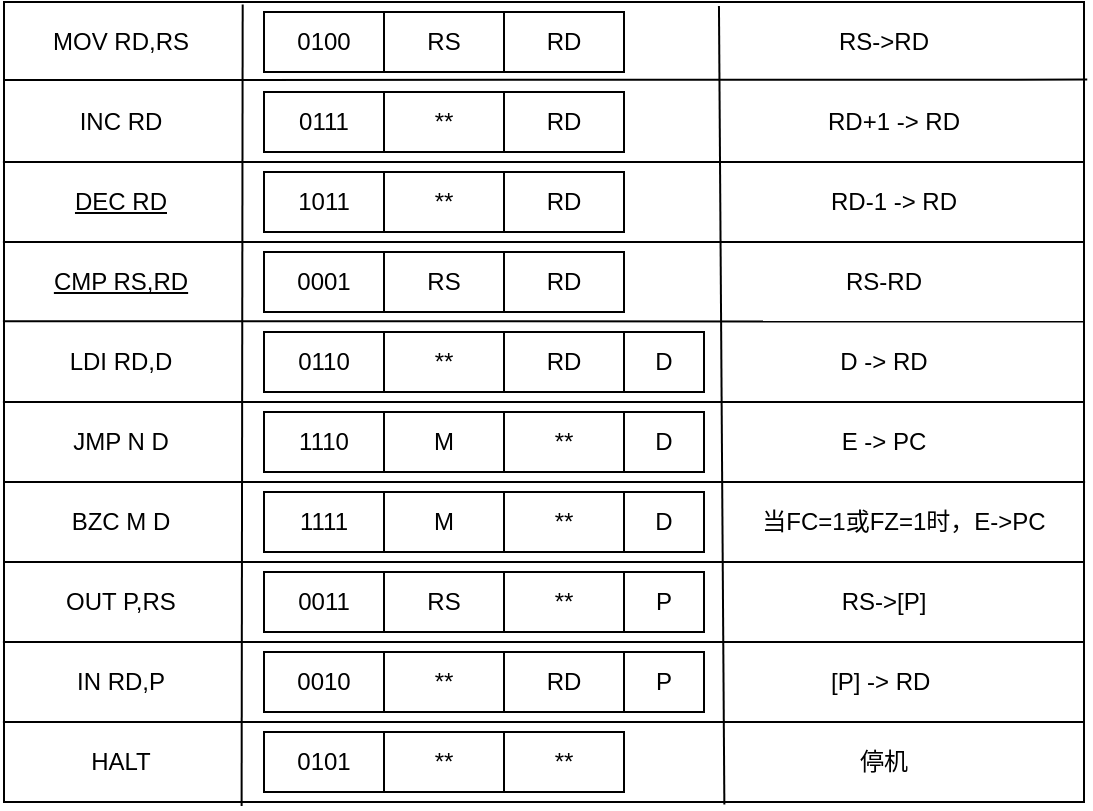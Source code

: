 <mxfile version="17.4.0" type="github" pages="3">
  <diagram id="9g6MDBIw-_xr5V5LFCLO" name="第 2 页">
    <mxGraphModel dx="1234" dy="581" grid="1" gridSize="10" guides="1" tooltips="1" connect="1" arrows="1" fold="1" page="1" pageScale="1" pageWidth="1169" pageHeight="827" math="0" shadow="0">
      <root>
        <mxCell id="0" />
        <mxCell id="1" parent="0" />
        <mxCell id="YdE7lXU7T2dH9XHsFJqD-14" value="" style="rounded=0;whiteSpace=wrap;html=1;" vertex="1" parent="1">
          <mxGeometry x="480" y="240" width="540" height="400" as="geometry" />
        </mxCell>
        <mxCell id="YdE7lXU7T2dH9XHsFJqD-15" value="" style="endArrow=none;html=1;rounded=0;entryX=1.003;entryY=0.097;entryDx=0;entryDy=0;entryPerimeter=0;" edge="1" parent="1" target="YdE7lXU7T2dH9XHsFJqD-14">
          <mxGeometry width="50" height="50" relative="1" as="geometry">
            <mxPoint x="480" y="279" as="sourcePoint" />
            <mxPoint x="940" y="400" as="targetPoint" />
          </mxGeometry>
        </mxCell>
        <mxCell id="YdE7lXU7T2dH9XHsFJqD-17" value="" style="endArrow=none;html=1;rounded=0;entryX=0.662;entryY=0.005;entryDx=0;entryDy=0;entryPerimeter=0;exitX=0.667;exitY=1.003;exitDx=0;exitDy=0;exitPerimeter=0;" edge="1" parent="1" source="YdE7lXU7T2dH9XHsFJqD-14" target="YdE7lXU7T2dH9XHsFJqD-14">
          <mxGeometry width="50" height="50" relative="1" as="geometry">
            <mxPoint x="840" y="560" as="sourcePoint" />
            <mxPoint x="800" y="240" as="targetPoint" />
          </mxGeometry>
        </mxCell>
        <mxCell id="YdE7lXU7T2dH9XHsFJqD-18" value="" style="endArrow=none;html=1;rounded=0;entryX=1.001;entryY=0.122;entryDx=0;entryDy=0;entryPerimeter=0;" edge="1" parent="1">
          <mxGeometry width="50" height="50" relative="1" as="geometry">
            <mxPoint x="479.46" y="320" as="sourcePoint" />
            <mxPoint x="1020" y="320.04" as="targetPoint" />
          </mxGeometry>
        </mxCell>
        <mxCell id="YdE7lXU7T2dH9XHsFJqD-19" value="" style="endArrow=none;html=1;rounded=0;entryX=1.001;entryY=0.122;entryDx=0;entryDy=0;entryPerimeter=0;" edge="1" parent="1">
          <mxGeometry width="50" height="50" relative="1" as="geometry">
            <mxPoint x="479.46" y="360" as="sourcePoint" />
            <mxPoint x="1020" y="360.04" as="targetPoint" />
          </mxGeometry>
        </mxCell>
        <mxCell id="YdE7lXU7T2dH9XHsFJqD-20" value="" style="endArrow=none;html=1;rounded=0;entryX=1.001;entryY=0.122;entryDx=0;entryDy=0;entryPerimeter=0;" edge="1" parent="1">
          <mxGeometry width="50" height="50" relative="1" as="geometry">
            <mxPoint x="479.46" y="399.66" as="sourcePoint" />
            <mxPoint x="1020" y="399.7" as="targetPoint" />
          </mxGeometry>
        </mxCell>
        <mxCell id="YdE7lXU7T2dH9XHsFJqD-21" value="" style="endArrow=none;html=1;rounded=0;entryX=1.001;entryY=0.122;entryDx=0;entryDy=0;entryPerimeter=0;" edge="1" parent="1">
          <mxGeometry width="50" height="50" relative="1" as="geometry">
            <mxPoint x="479.46" y="440" as="sourcePoint" />
            <mxPoint x="1020" y="440.04" as="targetPoint" />
          </mxGeometry>
        </mxCell>
        <mxCell id="YdE7lXU7T2dH9XHsFJqD-22" value="" style="endArrow=none;html=1;rounded=0;entryX=1.001;entryY=0.122;entryDx=0;entryDy=0;entryPerimeter=0;" edge="1" parent="1">
          <mxGeometry width="50" height="50" relative="1" as="geometry">
            <mxPoint x="480" y="480" as="sourcePoint" />
            <mxPoint x="1020.54" y="480.04" as="targetPoint" />
          </mxGeometry>
        </mxCell>
        <mxCell id="YdE7lXU7T2dH9XHsFJqD-23" value="" style="endArrow=none;html=1;rounded=0;entryX=1.001;entryY=0.122;entryDx=0;entryDy=0;entryPerimeter=0;" edge="1" parent="1">
          <mxGeometry width="50" height="50" relative="1" as="geometry">
            <mxPoint x="479.73" y="520" as="sourcePoint" />
            <mxPoint x="1020.27" y="520.04" as="targetPoint" />
          </mxGeometry>
        </mxCell>
        <mxCell id="YdE7lXU7T2dH9XHsFJqD-24" value="MOV RD,RS" style="text;html=1;strokeColor=none;fillColor=none;align=center;verticalAlign=middle;whiteSpace=wrap;rounded=0;" vertex="1" parent="1">
          <mxGeometry x="487" y="245" width="103" height="30" as="geometry" />
        </mxCell>
        <mxCell id="YdE7lXU7T2dH9XHsFJqD-25" value="" style="endArrow=none;html=1;rounded=0;entryX=0.221;entryY=0.003;entryDx=0;entryDy=0;entryPerimeter=0;exitX=0.22;exitY=1.005;exitDx=0;exitDy=0;exitPerimeter=0;" edge="1" parent="1" source="YdE7lXU7T2dH9XHsFJqD-14" target="YdE7lXU7T2dH9XHsFJqD-14">
          <mxGeometry width="50" height="50" relative="1" as="geometry">
            <mxPoint x="730" y="360" as="sourcePoint" />
            <mxPoint x="780" y="310" as="targetPoint" />
          </mxGeometry>
        </mxCell>
        <mxCell id="YdE7lXU7T2dH9XHsFJqD-26" value="0100" style="rounded=0;whiteSpace=wrap;html=1;" vertex="1" parent="1">
          <mxGeometry x="610" y="245" width="60" height="30" as="geometry" />
        </mxCell>
        <mxCell id="YdE7lXU7T2dH9XHsFJqD-27" value="RS" style="rounded=0;whiteSpace=wrap;html=1;" vertex="1" parent="1">
          <mxGeometry x="670" y="245" width="60" height="30" as="geometry" />
        </mxCell>
        <mxCell id="YdE7lXU7T2dH9XHsFJqD-28" value="RD" style="rounded=0;whiteSpace=wrap;html=1;" vertex="1" parent="1">
          <mxGeometry x="730" y="245" width="60" height="30" as="geometry" />
        </mxCell>
        <mxCell id="YdE7lXU7T2dH9XHsFJqD-29" value="RS-&amp;gt;RD" style="text;html=1;strokeColor=none;fillColor=none;align=center;verticalAlign=middle;whiteSpace=wrap;rounded=0;" vertex="1" parent="1">
          <mxGeometry x="890" y="245" width="60" height="30" as="geometry" />
        </mxCell>
        <mxCell id="YdE7lXU7T2dH9XHsFJqD-30" value="INC RD" style="text;html=1;strokeColor=none;fillColor=none;align=center;verticalAlign=middle;whiteSpace=wrap;rounded=0;" vertex="1" parent="1">
          <mxGeometry x="487" y="285" width="103" height="30" as="geometry" />
        </mxCell>
        <mxCell id="YdE7lXU7T2dH9XHsFJqD-31" value="0111" style="rounded=0;whiteSpace=wrap;html=1;" vertex="1" parent="1">
          <mxGeometry x="610" y="285" width="60" height="30" as="geometry" />
        </mxCell>
        <mxCell id="YdE7lXU7T2dH9XHsFJqD-32" value="**" style="rounded=0;whiteSpace=wrap;html=1;" vertex="1" parent="1">
          <mxGeometry x="670" y="285" width="60" height="30" as="geometry" />
        </mxCell>
        <mxCell id="YdE7lXU7T2dH9XHsFJqD-33" value="RD" style="rounded=0;whiteSpace=wrap;html=1;" vertex="1" parent="1">
          <mxGeometry x="730" y="285" width="60" height="30" as="geometry" />
        </mxCell>
        <mxCell id="YdE7lXU7T2dH9XHsFJqD-34" value="1011" style="rounded=0;whiteSpace=wrap;html=1;" vertex="1" parent="1">
          <mxGeometry x="610" y="325" width="60" height="30" as="geometry" />
        </mxCell>
        <mxCell id="YdE7lXU7T2dH9XHsFJqD-35" value="**" style="rounded=0;whiteSpace=wrap;html=1;" vertex="1" parent="1">
          <mxGeometry x="670" y="325" width="60" height="30" as="geometry" />
        </mxCell>
        <mxCell id="YdE7lXU7T2dH9XHsFJqD-36" value="RD" style="rounded=0;whiteSpace=wrap;html=1;" vertex="1" parent="1">
          <mxGeometry x="730" y="325" width="60" height="30" as="geometry" />
        </mxCell>
        <mxCell id="YdE7lXU7T2dH9XHsFJqD-37" value="0001" style="rounded=0;whiteSpace=wrap;html=1;" vertex="1" parent="1">
          <mxGeometry x="610" y="365" width="60" height="30" as="geometry" />
        </mxCell>
        <mxCell id="YdE7lXU7T2dH9XHsFJqD-38" value="RS" style="rounded=0;whiteSpace=wrap;html=1;" vertex="1" parent="1">
          <mxGeometry x="670" y="365" width="60" height="30" as="geometry" />
        </mxCell>
        <mxCell id="YdE7lXU7T2dH9XHsFJqD-39" value="RD" style="rounded=0;whiteSpace=wrap;html=1;" vertex="1" parent="1">
          <mxGeometry x="730" y="365" width="60" height="30" as="geometry" />
        </mxCell>
        <mxCell id="YdE7lXU7T2dH9XHsFJqD-40" value="0110" style="rounded=0;whiteSpace=wrap;html=1;" vertex="1" parent="1">
          <mxGeometry x="610" y="405" width="60" height="30" as="geometry" />
        </mxCell>
        <mxCell id="YdE7lXU7T2dH9XHsFJqD-41" value="**" style="rounded=0;whiteSpace=wrap;html=1;" vertex="1" parent="1">
          <mxGeometry x="670" y="405" width="60" height="30" as="geometry" />
        </mxCell>
        <mxCell id="YdE7lXU7T2dH9XHsFJqD-42" value="RD" style="rounded=0;whiteSpace=wrap;html=1;" vertex="1" parent="1">
          <mxGeometry x="730" y="405" width="60" height="30" as="geometry" />
        </mxCell>
        <mxCell id="YdE7lXU7T2dH9XHsFJqD-43" value="1110" style="rounded=0;whiteSpace=wrap;html=1;" vertex="1" parent="1">
          <mxGeometry x="610" y="445" width="60" height="30" as="geometry" />
        </mxCell>
        <mxCell id="YdE7lXU7T2dH9XHsFJqD-44" value="M" style="rounded=0;whiteSpace=wrap;html=1;" vertex="1" parent="1">
          <mxGeometry x="670" y="445" width="60" height="30" as="geometry" />
        </mxCell>
        <mxCell id="YdE7lXU7T2dH9XHsFJqD-45" value="**" style="rounded=0;whiteSpace=wrap;html=1;" vertex="1" parent="1">
          <mxGeometry x="730" y="445" width="60" height="30" as="geometry" />
        </mxCell>
        <mxCell id="YdE7lXU7T2dH9XHsFJqD-46" value="1111" style="rounded=0;whiteSpace=wrap;html=1;" vertex="1" parent="1">
          <mxGeometry x="610" y="485" width="60" height="30" as="geometry" />
        </mxCell>
        <mxCell id="YdE7lXU7T2dH9XHsFJqD-47" value="M" style="rounded=0;whiteSpace=wrap;html=1;" vertex="1" parent="1">
          <mxGeometry x="670" y="485" width="60" height="30" as="geometry" />
        </mxCell>
        <mxCell id="YdE7lXU7T2dH9XHsFJqD-48" value="**" style="rounded=0;whiteSpace=wrap;html=1;" vertex="1" parent="1">
          <mxGeometry x="730" y="485" width="60" height="30" as="geometry" />
        </mxCell>
        <mxCell id="YdE7lXU7T2dH9XHsFJqD-49" value="0011" style="rounded=0;whiteSpace=wrap;html=1;" vertex="1" parent="1">
          <mxGeometry x="610" y="525" width="60" height="30" as="geometry" />
        </mxCell>
        <mxCell id="YdE7lXU7T2dH9XHsFJqD-50" value="RS" style="rounded=0;whiteSpace=wrap;html=1;" vertex="1" parent="1">
          <mxGeometry x="670" y="525" width="60" height="30" as="geometry" />
        </mxCell>
        <mxCell id="YdE7lXU7T2dH9XHsFJqD-51" value="**" style="rounded=0;whiteSpace=wrap;html=1;" vertex="1" parent="1">
          <mxGeometry x="730" y="525" width="60" height="30" as="geometry" />
        </mxCell>
        <mxCell id="YdE7lXU7T2dH9XHsFJqD-52" value="RD+1 -&amp;gt; RD" style="text;html=1;strokeColor=none;fillColor=none;align=center;verticalAlign=middle;whiteSpace=wrap;rounded=0;" vertex="1" parent="1">
          <mxGeometry x="890" y="285" width="70" height="30" as="geometry" />
        </mxCell>
        <mxCell id="YdE7lXU7T2dH9XHsFJqD-53" value="RD-1 -&amp;gt; RD" style="text;html=1;strokeColor=none;fillColor=none;align=center;verticalAlign=middle;whiteSpace=wrap;rounded=0;" vertex="1" parent="1">
          <mxGeometry x="890" y="325" width="70" height="30" as="geometry" />
        </mxCell>
        <mxCell id="YdE7lXU7T2dH9XHsFJqD-54" value="RS-RD" style="text;html=1;strokeColor=none;fillColor=none;align=center;verticalAlign=middle;whiteSpace=wrap;rounded=0;" vertex="1" parent="1">
          <mxGeometry x="890" y="365" width="60" height="30" as="geometry" />
        </mxCell>
        <mxCell id="YdE7lXU7T2dH9XHsFJqD-55" value="D -&amp;gt; RD" style="text;html=1;strokeColor=none;fillColor=none;align=center;verticalAlign=middle;whiteSpace=wrap;rounded=0;" vertex="1" parent="1">
          <mxGeometry x="890" y="405" width="60" height="30" as="geometry" />
        </mxCell>
        <mxCell id="YdE7lXU7T2dH9XHsFJqD-56" value="E -&amp;gt; PC" style="text;html=1;strokeColor=none;fillColor=none;align=center;verticalAlign=middle;whiteSpace=wrap;rounded=0;" vertex="1" parent="1">
          <mxGeometry x="890" y="445" width="60" height="30" as="geometry" />
        </mxCell>
        <mxCell id="YdE7lXU7T2dH9XHsFJqD-57" value="当FC=1或FZ=1时，E-&amp;gt;PC" style="text;html=1;strokeColor=none;fillColor=none;align=center;verticalAlign=middle;whiteSpace=wrap;rounded=0;" vertex="1" parent="1">
          <mxGeometry x="850" y="485" width="160" height="30" as="geometry" />
        </mxCell>
        <mxCell id="YdE7lXU7T2dH9XHsFJqD-58" value="RS-&amp;gt;[P]" style="text;html=1;strokeColor=none;fillColor=none;align=center;verticalAlign=middle;whiteSpace=wrap;rounded=0;" vertex="1" parent="1">
          <mxGeometry x="890" y="525" width="60" height="30" as="geometry" />
        </mxCell>
        <mxCell id="YdE7lXU7T2dH9XHsFJqD-59" value="&lt;u&gt;DEC RD&lt;/u&gt;" style="text;html=1;strokeColor=none;fillColor=none;align=center;verticalAlign=middle;whiteSpace=wrap;rounded=0;" vertex="1" parent="1">
          <mxGeometry x="487" y="325" width="103" height="30" as="geometry" />
        </mxCell>
        <mxCell id="YdE7lXU7T2dH9XHsFJqD-60" value="&lt;u&gt;CMP RS,RD&lt;/u&gt;" style="text;html=1;strokeColor=none;fillColor=none;align=center;verticalAlign=middle;whiteSpace=wrap;rounded=0;" vertex="1" parent="1">
          <mxGeometry x="487" y="365" width="103" height="30" as="geometry" />
        </mxCell>
        <mxCell id="YdE7lXU7T2dH9XHsFJqD-61" value="LDI RD,D" style="text;html=1;strokeColor=none;fillColor=none;align=center;verticalAlign=middle;whiteSpace=wrap;rounded=0;" vertex="1" parent="1">
          <mxGeometry x="487" y="405" width="103" height="30" as="geometry" />
        </mxCell>
        <mxCell id="YdE7lXU7T2dH9XHsFJqD-62" value="JMP N D" style="text;html=1;strokeColor=none;fillColor=none;align=center;verticalAlign=middle;whiteSpace=wrap;rounded=0;" vertex="1" parent="1">
          <mxGeometry x="487" y="445" width="103" height="30" as="geometry" />
        </mxCell>
        <mxCell id="YdE7lXU7T2dH9XHsFJqD-63" value="BZC M D" style="text;html=1;strokeColor=none;fillColor=none;align=center;verticalAlign=middle;whiteSpace=wrap;rounded=0;" vertex="1" parent="1">
          <mxGeometry x="487" y="485" width="103" height="30" as="geometry" />
        </mxCell>
        <mxCell id="YdE7lXU7T2dH9XHsFJqD-64" value="OUT P,RS" style="text;html=1;strokeColor=none;fillColor=none;align=center;verticalAlign=middle;whiteSpace=wrap;rounded=0;" vertex="1" parent="1">
          <mxGeometry x="487" y="525" width="103" height="30" as="geometry" />
        </mxCell>
        <mxCell id="YdE7lXU7T2dH9XHsFJqD-66" value="D" style="rounded=0;whiteSpace=wrap;html=1;" vertex="1" parent="1">
          <mxGeometry x="790" y="405" width="40" height="30" as="geometry" />
        </mxCell>
        <mxCell id="YdE7lXU7T2dH9XHsFJqD-68" value="D" style="rounded=0;whiteSpace=wrap;html=1;" vertex="1" parent="1">
          <mxGeometry x="790" y="445" width="40" height="30" as="geometry" />
        </mxCell>
        <mxCell id="YdE7lXU7T2dH9XHsFJqD-69" value="D" style="rounded=0;whiteSpace=wrap;html=1;" vertex="1" parent="1">
          <mxGeometry x="790" y="485" width="40" height="30" as="geometry" />
        </mxCell>
        <mxCell id="YdE7lXU7T2dH9XHsFJqD-70" value="P" style="rounded=0;whiteSpace=wrap;html=1;" vertex="1" parent="1">
          <mxGeometry x="790" y="525" width="40" height="30" as="geometry" />
        </mxCell>
        <mxCell id="YdE7lXU7T2dH9XHsFJqD-71" value="" style="endArrow=none;html=1;rounded=0;entryX=1.001;entryY=0.122;entryDx=0;entryDy=0;entryPerimeter=0;" edge="1" parent="1">
          <mxGeometry width="50" height="50" relative="1" as="geometry">
            <mxPoint x="479.46" y="560" as="sourcePoint" />
            <mxPoint x="1020" y="560.04" as="targetPoint" />
          </mxGeometry>
        </mxCell>
        <mxCell id="YdE7lXU7T2dH9XHsFJqD-72" value="" style="endArrow=none;html=1;rounded=0;entryX=1.001;entryY=0.122;entryDx=0;entryDy=0;entryPerimeter=0;" edge="1" parent="1">
          <mxGeometry width="50" height="50" relative="1" as="geometry">
            <mxPoint x="479.46" y="600" as="sourcePoint" />
            <mxPoint x="1020" y="600.04" as="targetPoint" />
          </mxGeometry>
        </mxCell>
        <mxCell id="YdE7lXU7T2dH9XHsFJqD-74" value="IN RD,P" style="text;html=1;strokeColor=none;fillColor=none;align=center;verticalAlign=middle;whiteSpace=wrap;rounded=0;" vertex="1" parent="1">
          <mxGeometry x="487" y="565" width="103" height="30" as="geometry" />
        </mxCell>
        <mxCell id="YdE7lXU7T2dH9XHsFJqD-75" value="0010" style="rounded=0;whiteSpace=wrap;html=1;" vertex="1" parent="1">
          <mxGeometry x="610" y="565" width="60" height="30" as="geometry" />
        </mxCell>
        <mxCell id="YdE7lXU7T2dH9XHsFJqD-76" value="**" style="rounded=0;whiteSpace=wrap;html=1;" vertex="1" parent="1">
          <mxGeometry x="670" y="565" width="60" height="30" as="geometry" />
        </mxCell>
        <mxCell id="YdE7lXU7T2dH9XHsFJqD-77" value="RD" style="rounded=0;whiteSpace=wrap;html=1;" vertex="1" parent="1">
          <mxGeometry x="730" y="565" width="60" height="30" as="geometry" />
        </mxCell>
        <mxCell id="YdE7lXU7T2dH9XHsFJqD-78" value="P" style="rounded=0;whiteSpace=wrap;html=1;" vertex="1" parent="1">
          <mxGeometry x="790" y="565" width="40" height="30" as="geometry" />
        </mxCell>
        <mxCell id="YdE7lXU7T2dH9XHsFJqD-79" value="[P] -&amp;gt; RD&amp;nbsp;" style="text;html=1;strokeColor=none;fillColor=none;align=center;verticalAlign=middle;whiteSpace=wrap;rounded=0;" vertex="1" parent="1">
          <mxGeometry x="890" y="565" width="60" height="30" as="geometry" />
        </mxCell>
        <mxCell id="YdE7lXU7T2dH9XHsFJqD-80" value="停机" style="text;html=1;strokeColor=none;fillColor=none;align=center;verticalAlign=middle;whiteSpace=wrap;rounded=0;" vertex="1" parent="1">
          <mxGeometry x="890" y="605" width="60" height="30" as="geometry" />
        </mxCell>
        <mxCell id="YdE7lXU7T2dH9XHsFJqD-81" value="HALT" style="text;html=1;strokeColor=none;fillColor=none;align=center;verticalAlign=middle;whiteSpace=wrap;rounded=0;" vertex="1" parent="1">
          <mxGeometry x="487" y="605" width="103" height="30" as="geometry" />
        </mxCell>
        <mxCell id="YdE7lXU7T2dH9XHsFJqD-82" value="0101" style="rounded=0;whiteSpace=wrap;html=1;" vertex="1" parent="1">
          <mxGeometry x="610" y="605" width="60" height="30" as="geometry" />
        </mxCell>
        <mxCell id="YdE7lXU7T2dH9XHsFJqD-83" value="**" style="rounded=0;whiteSpace=wrap;html=1;" vertex="1" parent="1">
          <mxGeometry x="670" y="605" width="60" height="30" as="geometry" />
        </mxCell>
        <mxCell id="YdE7lXU7T2dH9XHsFJqD-84" value="**" style="rounded=0;whiteSpace=wrap;html=1;" vertex="1" parent="1">
          <mxGeometry x="730" y="605" width="60" height="30" as="geometry" />
        </mxCell>
      </root>
    </mxGraphModel>
  </diagram>
  <diagram id="LQfhF8i3fC_iSxD5glOm" name="第 3 页">
    <mxGraphModel dx="1705" dy="803" grid="1" gridSize="10" guides="1" tooltips="1" connect="1" arrows="1" fold="1" page="1" pageScale="1" pageWidth="1169" pageHeight="827" math="0" shadow="0">
      <root>
        <mxCell id="0" />
        <mxCell id="1" parent="0" />
        <mxCell id="iUZXjhifLx2dYTJkMW0P-2" style="edgeStyle=orthogonalEdgeStyle;rounded=0;orthogonalLoop=1;jettySize=auto;html=1;fontSize=14;" edge="1" parent="1" source="iUZXjhifLx2dYTJkMW0P-1">
          <mxGeometry relative="1" as="geometry">
            <mxPoint x="505" y="150" as="targetPoint" />
          </mxGeometry>
        </mxCell>
        <mxCell id="iUZXjhifLx2dYTJkMW0P-1" value="&lt;font style=&quot;font-size: 14px&quot;&gt;NOP&lt;/font&gt;" style="rounded=0;whiteSpace=wrap;html=1;" vertex="1" parent="1">
          <mxGeometry x="460" y="80" width="90" height="40" as="geometry" />
        </mxCell>
        <mxCell id="iUZXjhifLx2dYTJkMW0P-5" value="" style="edgeStyle=orthogonalEdgeStyle;rounded=0;orthogonalLoop=1;jettySize=auto;html=1;fontSize=14;" edge="1" parent="1" source="iUZXjhifLx2dYTJkMW0P-3" target="iUZXjhifLx2dYTJkMW0P-4">
          <mxGeometry relative="1" as="geometry" />
        </mxCell>
        <mxCell id="iUZXjhifLx2dYTJkMW0P-3" value="&lt;font style=&quot;font-size: 14px&quot;&gt;PC-&amp;gt;AR&lt;br&gt;PC+1&lt;br&gt;&lt;/font&gt;" style="rounded=0;whiteSpace=wrap;html=1;" vertex="1" parent="1">
          <mxGeometry x="460" y="150" width="90" height="40" as="geometry" />
        </mxCell>
        <mxCell id="iUZXjhifLx2dYTJkMW0P-7" value="" style="edgeStyle=orthogonalEdgeStyle;rounded=0;orthogonalLoop=1;jettySize=auto;html=1;fontSize=14;" edge="1" parent="1" source="iUZXjhifLx2dYTJkMW0P-4" target="iUZXjhifLx2dYTJkMW0P-6">
          <mxGeometry relative="1" as="geometry" />
        </mxCell>
        <mxCell id="iUZXjhifLx2dYTJkMW0P-4" value="&lt;font style=&quot;font-size: 14px&quot;&gt;MEM-&amp;gt;R&lt;br&gt;&lt;/font&gt;" style="rounded=0;whiteSpace=wrap;html=1;" vertex="1" parent="1">
          <mxGeometry x="460" y="220" width="90" height="40" as="geometry" />
        </mxCell>
        <mxCell id="iUZXjhifLx2dYTJkMW0P-9" style="edgeStyle=orthogonalEdgeStyle;rounded=0;orthogonalLoop=1;jettySize=auto;html=1;fontSize=14;" edge="1" parent="1" source="iUZXjhifLx2dYTJkMW0P-6">
          <mxGeometry relative="1" as="geometry">
            <mxPoint x="505" y="360" as="targetPoint" />
          </mxGeometry>
        </mxCell>
        <mxCell id="iUZXjhifLx2dYTJkMW0P-6" value="P&amp;lt;1&amp;gt;" style="rhombus;whiteSpace=wrap;html=1;rounded=0;" vertex="1" parent="1">
          <mxGeometry x="465" y="290" width="80" height="40" as="geometry" />
        </mxCell>
        <mxCell id="iUZXjhifLx2dYTJkMW0P-10" value="" style="endArrow=none;html=1;rounded=0;fontSize=14;" edge="1" parent="1">
          <mxGeometry width="50" height="50" relative="1" as="geometry">
            <mxPoint x="360" y="360" as="sourcePoint" />
            <mxPoint x="640" y="360" as="targetPoint" />
          </mxGeometry>
        </mxCell>
        <mxCell id="iUZXjhifLx2dYTJkMW0P-11" value="" style="endArrow=classic;html=1;rounded=0;fontSize=14;" edge="1" parent="1">
          <mxGeometry width="50" height="50" relative="1" as="geometry">
            <mxPoint x="360" y="360" as="sourcePoint" />
            <mxPoint x="360" y="390" as="targetPoint" />
          </mxGeometry>
        </mxCell>
        <mxCell id="iUZXjhifLx2dYTJkMW0P-12" value="" style="endArrow=classic;html=1;rounded=0;fontSize=14;" edge="1" parent="1">
          <mxGeometry width="50" height="50" relative="1" as="geometry">
            <mxPoint x="640" y="360" as="sourcePoint" />
            <mxPoint x="640" y="390" as="targetPoint" />
          </mxGeometry>
        </mxCell>
        <mxCell id="iUZXjhifLx2dYTJkMW0P-16" style="edgeStyle=orthogonalEdgeStyle;rounded=0;orthogonalLoop=1;jettySize=auto;html=1;fontSize=14;entryX=0.5;entryY=0;entryDx=0;entryDy=0;" edge="1" parent="1" target="iUZXjhifLx2dYTJkMW0P-17">
          <mxGeometry relative="1" as="geometry">
            <mxPoint x="361" y="460" as="targetPoint" />
            <mxPoint x="360" y="434" as="sourcePoint" />
          </mxGeometry>
        </mxCell>
        <mxCell id="iUZXjhifLx2dYTJkMW0P-13" value="&lt;font style=&quot;font-size: 14px&quot;&gt;RD-&amp;gt;A&lt;/font&gt;" style="rounded=0;whiteSpace=wrap;html=1;" vertex="1" parent="1">
          <mxGeometry x="316" y="394" width="90" height="40" as="geometry" />
        </mxCell>
        <mxCell id="iUZXjhifLx2dYTJkMW0P-17" value="&lt;font style=&quot;font-size: 14px&quot;&gt;A-1-&amp;gt;RD&lt;/font&gt;" style="rounded=0;whiteSpace=wrap;html=1;" vertex="1" parent="1">
          <mxGeometry x="316" y="470" width="90" height="40" as="geometry" />
        </mxCell>
        <mxCell id="iUZXjhifLx2dYTJkMW0P-18" value="DEC" style="text;html=1;strokeColor=none;fillColor=none;align=center;verticalAlign=middle;whiteSpace=wrap;rounded=0;fontSize=14;" vertex="1" parent="1">
          <mxGeometry x="331" y="330" width="60" height="30" as="geometry" />
        </mxCell>
        <mxCell id="iUZXjhifLx2dYTJkMW0P-20" value="CMP" style="text;html=1;strokeColor=none;fillColor=none;align=center;verticalAlign=middle;whiteSpace=wrap;rounded=0;fontSize=14;" vertex="1" parent="1">
          <mxGeometry x="610" y="330" width="60" height="30" as="geometry" />
        </mxCell>
        <mxCell id="iUZXjhifLx2dYTJkMW0P-21" value="3B" style="text;html=1;strokeColor=none;fillColor=none;align=center;verticalAlign=middle;whiteSpace=wrap;rounded=0;fontSize=14;" vertex="1" parent="1">
          <mxGeometry x="360" y="364" width="60" height="30" as="geometry" />
        </mxCell>
        <mxCell id="iUZXjhifLx2dYTJkMW0P-22" value="19" style="text;html=1;strokeColor=none;fillColor=none;align=center;verticalAlign=middle;whiteSpace=wrap;rounded=0;fontSize=14;" vertex="1" parent="1">
          <mxGeometry x="360" y="440" width="60" height="30" as="geometry" />
        </mxCell>
        <mxCell id="iUZXjhifLx2dYTJkMW0P-30" style="edgeStyle=orthogonalEdgeStyle;rounded=0;orthogonalLoop=1;jettySize=auto;html=1;entryX=0.5;entryY=0;entryDx=0;entryDy=0;fontSize=14;" edge="1" parent="1" source="iUZXjhifLx2dYTJkMW0P-27">
          <mxGeometry relative="1" as="geometry">
            <mxPoint x="641" y="470" as="targetPoint" />
          </mxGeometry>
        </mxCell>
        <mxCell id="iUZXjhifLx2dYTJkMW0P-27" value="&lt;font style=&quot;font-size: 14px&quot;&gt;RD-&amp;gt;A&lt;/font&gt;" style="rounded=0;whiteSpace=wrap;html=1;" vertex="1" parent="1">
          <mxGeometry x="596" y="394" width="90" height="40" as="geometry" />
        </mxCell>
        <mxCell id="iUZXjhifLx2dYTJkMW0P-34" style="edgeStyle=orthogonalEdgeStyle;rounded=0;orthogonalLoop=1;jettySize=auto;html=1;fontSize=14;entryX=0.489;entryY=0;entryDx=0;entryDy=0;entryPerimeter=0;" edge="1" parent="1" source="iUZXjhifLx2dYTJkMW0P-28" target="iUZXjhifLx2dYTJkMW0P-35">
          <mxGeometry relative="1" as="geometry">
            <mxPoint x="640" y="540" as="targetPoint" />
          </mxGeometry>
        </mxCell>
        <mxCell id="iUZXjhifLx2dYTJkMW0P-28" value="&lt;font style=&quot;font-size: 14px&quot;&gt;RS-&amp;gt;B&lt;/font&gt;" style="rounded=0;whiteSpace=wrap;html=1;" vertex="1" parent="1">
          <mxGeometry x="595" y="470" width="90" height="40" as="geometry" />
        </mxCell>
        <mxCell id="iUZXjhifLx2dYTJkMW0P-29" value="06" style="text;html=1;strokeColor=none;fillColor=none;align=center;verticalAlign=middle;whiteSpace=wrap;rounded=0;fontSize=14;" vertex="1" parent="1">
          <mxGeometry x="640" y="440" width="60" height="30" as="geometry" />
        </mxCell>
        <mxCell id="iUZXjhifLx2dYTJkMW0P-33" value="31" style="text;html=1;strokeColor=none;fillColor=none;align=center;verticalAlign=middle;whiteSpace=wrap;rounded=0;fontSize=14;" vertex="1" parent="1">
          <mxGeometry x="640" y="364" width="60" height="30" as="geometry" />
        </mxCell>
        <mxCell id="iUZXjhifLx2dYTJkMW0P-35" value="&lt;font style=&quot;font-size: 14px&quot;&gt;A-B&lt;/font&gt;" style="rounded=0;whiteSpace=wrap;html=1;" vertex="1" parent="1">
          <mxGeometry x="596" y="550" width="90" height="40" as="geometry" />
        </mxCell>
        <mxCell id="iUZXjhifLx2dYTJkMW0P-37" value="07" style="text;html=1;strokeColor=none;fillColor=none;align=center;verticalAlign=middle;whiteSpace=wrap;rounded=0;fontSize=14;" vertex="1" parent="1">
          <mxGeometry x="640" y="520" width="60" height="30" as="geometry" />
        </mxCell>
        <mxCell id="iUZXjhifLx2dYTJkMW0P-38" value="00" style="text;html=1;strokeColor=none;fillColor=none;align=center;verticalAlign=middle;whiteSpace=wrap;rounded=0;fontSize=14;" vertex="1" parent="1">
          <mxGeometry x="500" y="50" width="60" height="30" as="geometry" />
        </mxCell>
        <mxCell id="iUZXjhifLx2dYTJkMW0P-39" value="01" style="text;html=1;strokeColor=none;fillColor=none;align=center;verticalAlign=middle;whiteSpace=wrap;rounded=0;fontSize=14;" vertex="1" parent="1">
          <mxGeometry x="500" y="120" width="60" height="30" as="geometry" />
        </mxCell>
        <mxCell id="iUZXjhifLx2dYTJkMW0P-40" value="03&lt;span style=&quot;color: rgba(0 , 0 , 0 , 0) ; font-family: monospace ; font-size: 0px&quot;&gt;%3CmxGraphModel%3E%3Croot%3E%3CmxCell%20id%3D%220%22%2F%3E%3CmxCell%20id%3D%221%22%20parent%3D%220%22%2F%3E%3CmxCell%20id%3D%222%22%20value%3D%2231%22%20style%3D%22text%3Bhtml%3D1%3BstrokeColor%3Dnone%3BfillColor%3Dnone%3Balign%3Dcenter%3BverticalAlign%3Dmiddle%3BwhiteSpace%3Dwrap%3Brounded%3D0%3BfontSize%3D14%3B%22%20vertex%3D%221%22%20parent%3D%221%22%3E%3CmxGeometry%20x%3D%22640%22%20y%3D%22364%22%20width%3D%2260%22%20height%3D%2230%22%20as%3D%22geometry%22%2F%3E%3C%2FmxCell%3E%3C%2Froot%3E%3C%2FmxGraphModel%3E&lt;/span&gt;" style="text;html=1;strokeColor=none;fillColor=none;align=center;verticalAlign=middle;whiteSpace=wrap;rounded=0;fontSize=14;" vertex="1" parent="1">
          <mxGeometry x="500" y="190" width="60" height="30" as="geometry" />
        </mxCell>
        <mxCell id="iUZXjhifLx2dYTJkMW0P-41" value="30" style="text;html=1;strokeColor=none;fillColor=none;align=center;verticalAlign=middle;whiteSpace=wrap;rounded=0;fontSize=14;" vertex="1" parent="1">
          <mxGeometry x="500" y="260" width="60" height="30" as="geometry" />
        </mxCell>
      </root>
    </mxGraphModel>
  </diagram>
  <diagram id="_kPvIZ7yMq4MfwfF63wt" name="第 4 页">
    <mxGraphModel dx="1023" dy="482" grid="1" gridSize="10" guides="1" tooltips="1" connect="1" arrows="1" fold="1" page="1" pageScale="1" pageWidth="1169" pageHeight="827" math="0" shadow="0">
      <root>
        <mxCell id="0" />
        <mxCell id="1" parent="0" />
        <mxCell id="1NdS147mNuXjR-kUHu2r-1" value="" style="rounded=0;whiteSpace=wrap;html=1;fontSize=14;" vertex="1" parent="1">
          <mxGeometry x="40" y="200" width="600" height="200" as="geometry" />
        </mxCell>
        <mxCell id="vAoYJalwMkwR0m5WWw8B-1" value="" style="endArrow=none;html=1;rounded=0;fontSize=14;exitX=0.001;exitY=0.202;exitDx=0;exitDy=0;exitPerimeter=0;entryX=1.001;entryY=0.194;entryDx=0;entryDy=0;entryPerimeter=0;" edge="1" parent="1" source="1NdS147mNuXjR-kUHu2r-1" target="1NdS147mNuXjR-kUHu2r-1">
          <mxGeometry width="50" height="50" relative="1" as="geometry">
            <mxPoint x="560" y="310" as="sourcePoint" />
            <mxPoint x="610" y="260" as="targetPoint" />
          </mxGeometry>
        </mxCell>
        <mxCell id="vAoYJalwMkwR0m5WWw8B-2" value="" style="endArrow=none;html=1;rounded=0;fontSize=14;exitX=0.001;exitY=0.202;exitDx=0;exitDy=0;exitPerimeter=0;" edge="1" parent="1">
          <mxGeometry width="50" height="50" relative="1" as="geometry">
            <mxPoint x="40.0" y="281.6" as="sourcePoint" />
            <mxPoint x="640" y="280" as="targetPoint" />
          </mxGeometry>
        </mxCell>
        <mxCell id="vAoYJalwMkwR0m5WWw8B-3" value="" style="endArrow=none;html=1;rounded=0;fontSize=14;exitX=0.001;exitY=0.202;exitDx=0;exitDy=0;exitPerimeter=0;" edge="1" parent="1">
          <mxGeometry width="50" height="50" relative="1" as="geometry">
            <mxPoint x="40.0" y="321.6" as="sourcePoint" />
            <mxPoint x="640" y="320" as="targetPoint" />
          </mxGeometry>
        </mxCell>
        <mxCell id="vAoYJalwMkwR0m5WWw8B-4" value="" style="endArrow=none;html=1;rounded=0;fontSize=14;exitX=0.001;exitY=0.202;exitDx=0;exitDy=0;exitPerimeter=0;" edge="1" parent="1">
          <mxGeometry width="50" height="50" relative="1" as="geometry">
            <mxPoint x="40.0" y="361.6" as="sourcePoint" />
            <mxPoint x="640" y="360" as="targetPoint" />
          </mxGeometry>
        </mxCell>
        <mxCell id="vAoYJalwMkwR0m5WWw8B-5" value="" style="endArrow=none;html=1;rounded=0;fontSize=14;exitX=0.063;exitY=1.002;exitDx=0;exitDy=0;exitPerimeter=0;" edge="1" parent="1" source="1NdS147mNuXjR-kUHu2r-1">
          <mxGeometry width="50" height="50" relative="1" as="geometry">
            <mxPoint x="560" y="310" as="sourcePoint" />
            <mxPoint x="78" y="160" as="targetPoint" />
          </mxGeometry>
        </mxCell>
        <mxCell id="vAoYJalwMkwR0m5WWw8B-6" value="" style="endArrow=none;html=1;rounded=0;fontSize=14;exitX=0.04;exitY=1;exitDx=0;exitDy=0;exitPerimeter=0;" edge="1" parent="1">
          <mxGeometry width="50" height="50" relative="1" as="geometry">
            <mxPoint x="160.0" y="399.6" as="sourcePoint" />
            <mxPoint x="161" y="160" as="targetPoint" />
          </mxGeometry>
        </mxCell>
        <mxCell id="vAoYJalwMkwR0m5WWw8B-7" value="" style="endArrow=none;html=1;rounded=0;fontSize=14;exitX=0.04;exitY=1;exitDx=0;exitDy=0;exitPerimeter=0;" edge="1" parent="1">
          <mxGeometry width="50" height="50" relative="1" as="geometry">
            <mxPoint x="240.0" y="399.6" as="sourcePoint" />
            <mxPoint x="240" y="160" as="targetPoint" />
          </mxGeometry>
        </mxCell>
        <mxCell id="vAoYJalwMkwR0m5WWw8B-8" value="" style="endArrow=none;html=1;rounded=0;fontSize=14;exitX=0.04;exitY=1;exitDx=0;exitDy=0;exitPerimeter=0;" edge="1" parent="1">
          <mxGeometry width="50" height="50" relative="1" as="geometry">
            <mxPoint x="320.0" y="400" as="sourcePoint" />
            <mxPoint x="321" y="160" as="targetPoint" />
          </mxGeometry>
        </mxCell>
        <mxCell id="vAoYJalwMkwR0m5WWw8B-9" value="" style="endArrow=none;html=1;rounded=0;fontSize=14;exitX=0.04;exitY=1;exitDx=0;exitDy=0;exitPerimeter=0;" edge="1" parent="1">
          <mxGeometry width="50" height="50" relative="1" as="geometry">
            <mxPoint x="400.0" y="399.6" as="sourcePoint" />
            <mxPoint x="400" y="160" as="targetPoint" />
          </mxGeometry>
        </mxCell>
        <mxCell id="vAoYJalwMkwR0m5WWw8B-10" value="" style="endArrow=none;html=1;rounded=0;fontSize=14;exitX=0.04;exitY=1;exitDx=0;exitDy=0;exitPerimeter=0;" edge="1" parent="1">
          <mxGeometry width="50" height="50" relative="1" as="geometry">
            <mxPoint x="480.0" y="399.6" as="sourcePoint" />
            <mxPoint x="480" y="160" as="targetPoint" />
          </mxGeometry>
        </mxCell>
        <mxCell id="vAoYJalwMkwR0m5WWw8B-11" value="" style="endArrow=none;html=1;rounded=0;fontSize=14;exitX=0.04;exitY=1;exitDx=0;exitDy=0;exitPerimeter=0;" edge="1" parent="1">
          <mxGeometry width="50" height="50" relative="1" as="geometry">
            <mxPoint x="560.0" y="400" as="sourcePoint" />
            <mxPoint x="560" y="160" as="targetPoint" />
          </mxGeometry>
        </mxCell>
        <mxCell id="vAoYJalwMkwR0m5WWw8B-13" value="" style="endArrow=none;html=1;rounded=0;fontSize=14;exitX=1;exitY=0;exitDx=0;exitDy=0;" edge="1" parent="1" source="1NdS147mNuXjR-kUHu2r-1">
          <mxGeometry width="50" height="50" relative="1" as="geometry">
            <mxPoint x="560" y="310" as="sourcePoint" />
            <mxPoint x="640" y="160" as="targetPoint" />
          </mxGeometry>
        </mxCell>
        <mxCell id="vAoYJalwMkwR0m5WWw8B-14" value="" style="endArrow=none;html=1;rounded=0;fontSize=14;" edge="1" parent="1">
          <mxGeometry width="50" height="50" relative="1" as="geometry">
            <mxPoint x="40" y="160" as="sourcePoint" />
            <mxPoint x="640" y="160" as="targetPoint" />
          </mxGeometry>
        </mxCell>
        <mxCell id="vAoYJalwMkwR0m5WWw8B-15" value="" style="endArrow=none;html=1;rounded=0;fontSize=14;exitX=1;exitY=0;exitDx=0;exitDy=0;" edge="1" parent="1">
          <mxGeometry width="50" height="50" relative="1" as="geometry">
            <mxPoint x="40" y="200" as="sourcePoint" />
            <mxPoint x="40" y="160" as="targetPoint" />
          </mxGeometry>
        </mxCell>
        <mxCell id="vAoYJalwMkwR0m5WWw8B-16" value="地址" style="text;html=1;strokeColor=none;fillColor=none;align=center;verticalAlign=middle;whiteSpace=wrap;rounded=0;fontSize=14;" vertex="1" parent="1">
          <mxGeometry x="30" y="170" width="60" height="30" as="geometry" />
        </mxCell>
        <mxCell id="vAoYJalwMkwR0m5WWw8B-17" value="十六进制格式" style="text;html=1;strokeColor=none;fillColor=none;align=center;verticalAlign=middle;whiteSpace=wrap;rounded=0;fontSize=14;" vertex="1" parent="1">
          <mxGeometry x="80" y="170" width="70" height="30" as="geometry" />
        </mxCell>
        <mxCell id="vAoYJalwMkwR0m5WWw8B-18" value="高五位" style="text;html=1;strokeColor=none;fillColor=none;align=center;verticalAlign=middle;whiteSpace=wrap;rounded=0;fontSize=14;" vertex="1" parent="1">
          <mxGeometry x="170" y="170" width="60" height="30" as="geometry" />
        </mxCell>
        <mxCell id="vAoYJalwMkwR0m5WWw8B-19" value="S3~S0" style="text;html=1;strokeColor=none;fillColor=none;align=center;verticalAlign=middle;whiteSpace=wrap;rounded=0;fontSize=14;" vertex="1" parent="1">
          <mxGeometry x="250" y="170" width="60" height="30" as="geometry" />
        </mxCell>
        <mxCell id="vAoYJalwMkwR0m5WWw8B-20" value="A字段" style="text;html=1;strokeColor=none;fillColor=none;align=center;verticalAlign=middle;whiteSpace=wrap;rounded=0;fontSize=14;" vertex="1" parent="1">
          <mxGeometry x="330" y="170" width="60" height="30" as="geometry" />
        </mxCell>
        <mxCell id="vAoYJalwMkwR0m5WWw8B-21" value="B字段" style="text;html=1;strokeColor=none;fillColor=none;align=center;verticalAlign=middle;whiteSpace=wrap;rounded=0;fontSize=14;" vertex="1" parent="1">
          <mxGeometry x="410" y="170" width="60" height="30" as="geometry" />
        </mxCell>
        <mxCell id="vAoYJalwMkwR0m5WWw8B-22" value="C字段" style="text;html=1;strokeColor=none;fillColor=none;align=center;verticalAlign=middle;whiteSpace=wrap;rounded=0;fontSize=14;" vertex="1" parent="1">
          <mxGeometry x="490" y="170" width="60" height="30" as="geometry" />
        </mxCell>
        <mxCell id="vAoYJalwMkwR0m5WWw8B-23" value="UA5~UA0" style="text;html=1;strokeColor=none;fillColor=none;align=center;verticalAlign=middle;whiteSpace=wrap;rounded=0;fontSize=14;" vertex="1" parent="1">
          <mxGeometry x="570" y="170" width="60" height="30" as="geometry" />
        </mxCell>
        <mxCell id="DxmjoMygsBrn_RYdiTDZ-1" value="06" style="text;html=1;strokeColor=none;fillColor=none;align=center;verticalAlign=middle;whiteSpace=wrap;rounded=0;fontSize=14;" vertex="1" parent="1">
          <mxGeometry x="30" y="210" width="60" height="30" as="geometry" />
        </mxCell>
        <mxCell id="DxmjoMygsBrn_RYdiTDZ-2" value="07" style="text;html=1;strokeColor=none;fillColor=none;align=center;verticalAlign=middle;whiteSpace=wrap;rounded=0;fontSize=14;" vertex="1" parent="1">
          <mxGeometry x="30" y="250" width="60" height="30" as="geometry" />
        </mxCell>
        <mxCell id="DxmjoMygsBrn_RYdiTDZ-3" value="19" style="text;html=1;strokeColor=none;fillColor=none;align=center;verticalAlign=middle;whiteSpace=wrap;rounded=0;fontSize=14;" vertex="1" parent="1">
          <mxGeometry x="30" y="286" width="60" height="33" as="geometry" />
        </mxCell>
        <mxCell id="DxmjoMygsBrn_RYdiTDZ-4" value="31" style="text;html=1;strokeColor=none;fillColor=none;align=center;verticalAlign=middle;whiteSpace=wrap;rounded=0;fontSize=14;" vertex="1" parent="1">
          <mxGeometry x="30" y="329" width="60" height="30" as="geometry" />
        </mxCell>
        <mxCell id="DxmjoMygsBrn_RYdiTDZ-5" value="3B" style="text;html=1;strokeColor=none;fillColor=none;align=center;verticalAlign=middle;whiteSpace=wrap;rounded=0;fontSize=14;" vertex="1" parent="1">
          <mxGeometry x="30" y="366" width="60" height="30" as="geometry" />
        </mxCell>
        <mxCell id="DxmjoMygsBrn_RYdiTDZ-6" value="00 24 07" style="text;html=1;strokeColor=none;fillColor=none;align=center;verticalAlign=middle;whiteSpace=wrap;rounded=0;fontSize=14;" vertex="1" parent="1">
          <mxGeometry x="80" y="210" width="80" height="30" as="geometry" />
        </mxCell>
        <mxCell id="DxmjoMygsBrn_RYdiTDZ-7" value="00000" style="text;html=1;strokeColor=none;fillColor=none;align=center;verticalAlign=middle;whiteSpace=wrap;rounded=0;fontSize=14;" vertex="1" parent="1">
          <mxGeometry x="160" y="210" width="80" height="30" as="geometry" />
        </mxCell>
        <mxCell id="DxmjoMygsBrn_RYdiTDZ-8" value="0000&lt;span style=&quot;color: rgba(0 , 0 , 0 , 0) ; font-family: monospace ; font-size: 0px&quot;&gt;%3CmxGraphModel%3E%3Croot%3E%3CmxCell%20id%3D%220%22%2F%3E%3CmxCell%20id%3D%221%22%20parent%3D%220%22%2F%3E%3CmxCell%20id%3D%222%22%20value%3D%2200%2024%2007%22%20style%3D%22text%3Bhtml%3D1%3BstrokeColor%3Dnone%3BfillColor%3Dnone%3Balign%3Dcenter%3BverticalAlign%3Dmiddle%3BwhiteSpace%3Dwrap%3Brounded%3D0%3BfontSize%3D14%3B%22%20vertex%3D%221%22%20parent%3D%221%22%3E%3CmxGeometry%20x%3D%2280%22%20y%3D%22210%22%20width%3D%2280%22%20height%3D%2230%22%20as%3D%22geometry%22%2F%3E%3C%2FmxCell%3E%3C%2Froot%3E%3C%2FmxGraphModel%3E&lt;/span&gt;" style="text;html=1;strokeColor=none;fillColor=none;align=center;verticalAlign=middle;whiteSpace=wrap;rounded=0;fontSize=14;" vertex="1" parent="1">
          <mxGeometry x="240" y="210" width="80" height="30" as="geometry" />
        </mxCell>
        <mxCell id="DxmjoMygsBrn_RYdiTDZ-9" value="010" style="text;html=1;strokeColor=none;fillColor=none;align=center;verticalAlign=middle;whiteSpace=wrap;rounded=0;fontSize=14;" vertex="1" parent="1">
          <mxGeometry x="320" y="210" width="80" height="30" as="geometry" />
        </mxCell>
        <mxCell id="DxmjoMygsBrn_RYdiTDZ-10" value="010" style="text;html=1;strokeColor=none;fillColor=none;align=center;verticalAlign=middle;whiteSpace=wrap;rounded=0;fontSize=14;" vertex="1" parent="1">
          <mxGeometry x="400" y="210" width="80" height="30" as="geometry" />
        </mxCell>
        <mxCell id="DxmjoMygsBrn_RYdiTDZ-11" value="000" style="text;html=1;strokeColor=none;fillColor=none;align=center;verticalAlign=middle;whiteSpace=wrap;rounded=0;fontSize=14;" vertex="1" parent="1">
          <mxGeometry x="480" y="210" width="80" height="30" as="geometry" />
        </mxCell>
        <mxCell id="DxmjoMygsBrn_RYdiTDZ-12" value="000111" style="text;html=1;strokeColor=none;fillColor=none;align=center;verticalAlign=middle;whiteSpace=wrap;rounded=0;fontSize=14;" vertex="1" parent="1">
          <mxGeometry x="560" y="210" width="80" height="30" as="geometry" />
        </mxCell>
        <mxCell id="DxmjoMygsBrn_RYdiTDZ-13" value="00 24 07" style="text;html=1;strokeColor=none;fillColor=none;align=center;verticalAlign=middle;whiteSpace=wrap;rounded=0;fontSize=14;" vertex="1" parent="1">
          <mxGeometry x="80" y="210" width="80" height="30" as="geometry" />
        </mxCell>
        <mxCell id="DxmjoMygsBrn_RYdiTDZ-14" value="00000" style="text;html=1;strokeColor=none;fillColor=none;align=center;verticalAlign=middle;whiteSpace=wrap;rounded=0;fontSize=14;" vertex="1" parent="1">
          <mxGeometry x="160" y="210" width="80" height="30" as="geometry" />
        </mxCell>
        <mxCell id="DxmjoMygsBrn_RYdiTDZ-15" value="0000&lt;span style=&quot;color: rgba(0 , 0 , 0 , 0) ; font-family: monospace ; font-size: 0px&quot;&gt;%3CmxGraphModel%3E%3Croot%3E%3CmxCell%20id%3D%220%22%2F%3E%3CmxCell%20id%3D%221%22%20parent%3D%220%22%2F%3E%3CmxCell%20id%3D%222%22%20value%3D%2200%2024%2007%22%20style%3D%22text%3Bhtml%3D1%3BstrokeColor%3Dnone%3BfillColor%3Dnone%3Balign%3Dcenter%3BverticalAlign%3Dmiddle%3BwhiteSpace%3Dwrap%3Brounded%3D0%3BfontSize%3D14%3B%22%20vertex%3D%221%22%20parent%3D%221%22%3E%3CmxGeometry%20x%3D%2280%22%20y%3D%22210%22%20width%3D%2280%22%20height%3D%2230%22%20as%3D%22geometry%22%2F%3E%3C%2FmxCell%3E%3C%2Froot%3E%3C%2FmxGraphModel%3E&lt;/span&gt;" style="text;html=1;strokeColor=none;fillColor=none;align=center;verticalAlign=middle;whiteSpace=wrap;rounded=0;fontSize=14;" vertex="1" parent="1">
          <mxGeometry x="240" y="210" width="80" height="30" as="geometry" />
        </mxCell>
        <mxCell id="DxmjoMygsBrn_RYdiTDZ-16" value="010" style="text;html=1;strokeColor=none;fillColor=none;align=center;verticalAlign=middle;whiteSpace=wrap;rounded=0;fontSize=14;" vertex="1" parent="1">
          <mxGeometry x="320" y="210" width="80" height="30" as="geometry" />
        </mxCell>
        <mxCell id="DxmjoMygsBrn_RYdiTDZ-23" value="001" style="text;html=1;strokeColor=none;fillColor=none;align=center;verticalAlign=middle;whiteSpace=wrap;rounded=0;fontSize=14;" vertex="1" parent="1">
          <mxGeometry x="400" y="250" width="80" height="30" as="geometry" />
        </mxCell>
        <mxCell id="DxmjoMygsBrn_RYdiTDZ-24" value="000" style="text;html=1;strokeColor=none;fillColor=none;align=center;verticalAlign=middle;whiteSpace=wrap;rounded=0;fontSize=14;" vertex="1" parent="1">
          <mxGeometry x="480" y="250" width="80" height="30" as="geometry" />
        </mxCell>
        <mxCell id="DxmjoMygsBrn_RYdiTDZ-25" value="000001" style="text;html=1;strokeColor=none;fillColor=none;align=center;verticalAlign=middle;whiteSpace=wrap;rounded=0;fontSize=14;" vertex="1" parent="1">
          <mxGeometry x="560" y="250" width="80" height="30" as="geometry" />
        </mxCell>
        <mxCell id="DxmjoMygsBrn_RYdiTDZ-26" value="05 82 01" style="text;html=1;strokeColor=none;fillColor=none;align=center;verticalAlign=middle;whiteSpace=wrap;rounded=0;fontSize=14;" vertex="1" parent="1">
          <mxGeometry x="80" y="250" width="80" height="30" as="geometry" />
        </mxCell>
        <mxCell id="DxmjoMygsBrn_RYdiTDZ-27" value="00000" style="text;html=1;strokeColor=none;fillColor=none;align=center;verticalAlign=middle;whiteSpace=wrap;rounded=0;fontSize=14;" vertex="1" parent="1">
          <mxGeometry x="160" y="250" width="80" height="30" as="geometry" />
        </mxCell>
        <mxCell id="DxmjoMygsBrn_RYdiTDZ-28" value="1011" style="text;html=1;strokeColor=none;fillColor=none;align=center;verticalAlign=middle;whiteSpace=wrap;rounded=0;fontSize=14;" vertex="1" parent="1">
          <mxGeometry x="240" y="250" width="80" height="30" as="geometry" />
        </mxCell>
        <mxCell id="DxmjoMygsBrn_RYdiTDZ-29" value="000" style="text;html=1;strokeColor=none;fillColor=none;align=center;verticalAlign=middle;whiteSpace=wrap;rounded=0;fontSize=14;" vertex="1" parent="1">
          <mxGeometry x="320" y="250" width="80" height="30" as="geometry" />
        </mxCell>
        <mxCell id="DxmjoMygsBrn_RYdiTDZ-30" value="001" style="text;html=1;strokeColor=none;fillColor=none;align=center;verticalAlign=middle;whiteSpace=wrap;rounded=0;fontSize=14;" vertex="1" parent="1">
          <mxGeometry x="400" y="289" width="80" height="30" as="geometry" />
        </mxCell>
        <mxCell id="DxmjoMygsBrn_RYdiTDZ-31" value="000" style="text;html=1;strokeColor=none;fillColor=none;align=center;verticalAlign=middle;whiteSpace=wrap;rounded=0;fontSize=14;" vertex="1" parent="1">
          <mxGeometry x="480" y="289" width="80" height="30" as="geometry" />
        </mxCell>
        <mxCell id="DxmjoMygsBrn_RYdiTDZ-32" value="000001" style="text;html=1;strokeColor=none;fillColor=none;align=center;verticalAlign=middle;whiteSpace=wrap;rounded=0;fontSize=14;" vertex="1" parent="1">
          <mxGeometry x="560" y="289" width="80" height="30" as="geometry" />
        </mxCell>
        <mxCell id="DxmjoMygsBrn_RYdiTDZ-33" value="06 32 01" style="text;html=1;strokeColor=none;fillColor=none;align=center;verticalAlign=middle;whiteSpace=wrap;rounded=0;fontSize=14;" vertex="1" parent="1">
          <mxGeometry x="80" y="289" width="80" height="30" as="geometry" />
        </mxCell>
        <mxCell id="DxmjoMygsBrn_RYdiTDZ-34" value="00000" style="text;html=1;strokeColor=none;fillColor=none;align=center;verticalAlign=middle;whiteSpace=wrap;rounded=0;fontSize=14;" vertex="1" parent="1">
          <mxGeometry x="160" y="289" width="80" height="30" as="geometry" />
        </mxCell>
        <mxCell id="DxmjoMygsBrn_RYdiTDZ-35" value="1100" style="text;html=1;strokeColor=none;fillColor=none;align=center;verticalAlign=middle;whiteSpace=wrap;rounded=0;fontSize=14;" vertex="1" parent="1">
          <mxGeometry x="240" y="289" width="80" height="30" as="geometry" />
        </mxCell>
        <mxCell id="DxmjoMygsBrn_RYdiTDZ-36" value="011" style="text;html=1;strokeColor=none;fillColor=none;align=center;verticalAlign=middle;whiteSpace=wrap;rounded=0;fontSize=14;" vertex="1" parent="1">
          <mxGeometry x="320" y="289" width="80" height="30" as="geometry" />
        </mxCell>
        <mxCell id="DxmjoMygsBrn_RYdiTDZ-37" value="011" style="text;html=1;strokeColor=none;fillColor=none;align=center;verticalAlign=middle;whiteSpace=wrap;rounded=0;fontSize=14;" vertex="1" parent="1">
          <mxGeometry x="400" y="329" width="80" height="30" as="geometry" />
        </mxCell>
        <mxCell id="DxmjoMygsBrn_RYdiTDZ-38" value="000" style="text;html=1;strokeColor=none;fillColor=none;align=center;verticalAlign=middle;whiteSpace=wrap;rounded=0;fontSize=14;" vertex="1" parent="1">
          <mxGeometry x="480" y="329" width="80" height="30" as="geometry" />
        </mxCell>
        <mxCell id="DxmjoMygsBrn_RYdiTDZ-39" value="000110" style="text;html=1;strokeColor=none;fillColor=none;align=center;verticalAlign=middle;whiteSpace=wrap;rounded=0;fontSize=14;" vertex="1" parent="1">
          <mxGeometry x="560" y="329" width="80" height="30" as="geometry" />
        </mxCell>
        <mxCell id="DxmjoMygsBrn_RYdiTDZ-40" value="00 16 06" style="text;html=1;strokeColor=none;fillColor=none;align=center;verticalAlign=middle;whiteSpace=wrap;rounded=0;fontSize=14;" vertex="1" parent="1">
          <mxGeometry x="80" y="329" width="80" height="30" as="geometry" />
        </mxCell>
        <mxCell id="DxmjoMygsBrn_RYdiTDZ-41" value="00000" style="text;html=1;strokeColor=none;fillColor=none;align=center;verticalAlign=middle;whiteSpace=wrap;rounded=0;fontSize=14;" vertex="1" parent="1">
          <mxGeometry x="160" y="329" width="80" height="30" as="geometry" />
        </mxCell>
        <mxCell id="DxmjoMygsBrn_RYdiTDZ-42" value="0000&lt;span style=&quot;color: rgba(0 , 0 , 0 , 0) ; font-family: monospace ; font-size: 0px&quot;&gt;%3CmxGraphModel%3E%3Croot%3E%3CmxCell%20id%3D%220%22%2F%3E%3CmxCell%20id%3D%221%22%20parent%3D%220%22%2F%3E%3CmxCell%20id%3D%222%22%20value%3D%2200%2024%2007%22%20style%3D%22text%3Bhtml%3D1%3BstrokeColor%3Dnone%3BfillColor%3Dnone%3Balign%3Dcenter%3BverticalAlign%3Dmiddle%3BwhiteSpace%3Dwrap%3Brounded%3D0%3BfontSize%3D14%3B%22%20vertex%3D%221%22%20parent%3D%221%22%3E%3CmxGeometry%20x%3D%2280%22%20y%3D%22210%22%20width%3D%2280%22%20height%3D%2230%22%20as%3D%22geometry%22%2F%3E%3C%2FmxCell%3E%3C%2Froot%3E%3C%2FmxGraphModel%3E&lt;/span&gt;" style="text;html=1;strokeColor=none;fillColor=none;align=center;verticalAlign=middle;whiteSpace=wrap;rounded=0;fontSize=14;" vertex="1" parent="1">
          <mxGeometry x="240" y="329" width="80" height="30" as="geometry" />
        </mxCell>
        <mxCell id="DxmjoMygsBrn_RYdiTDZ-43" value="001" style="text;html=1;strokeColor=none;fillColor=none;align=center;verticalAlign=middle;whiteSpace=wrap;rounded=0;fontSize=14;" vertex="1" parent="1">
          <mxGeometry x="320" y="329" width="80" height="30" as="geometry" />
        </mxCell>
        <mxCell id="DxmjoMygsBrn_RYdiTDZ-44" value="011" style="text;html=1;strokeColor=none;fillColor=none;align=center;verticalAlign=middle;whiteSpace=wrap;rounded=0;fontSize=14;" vertex="1" parent="1">
          <mxGeometry x="400" y="366" width="80" height="30" as="geometry" />
        </mxCell>
        <mxCell id="DxmjoMygsBrn_RYdiTDZ-45" value="000" style="text;html=1;strokeColor=none;fillColor=none;align=center;verticalAlign=middle;whiteSpace=wrap;rounded=0;fontSize=14;" vertex="1" parent="1">
          <mxGeometry x="480" y="366" width="80" height="30" as="geometry" />
        </mxCell>
        <mxCell id="DxmjoMygsBrn_RYdiTDZ-46" value="011001" style="text;html=1;strokeColor=none;fillColor=none;align=center;verticalAlign=middle;whiteSpace=wrap;rounded=0;fontSize=14;" vertex="1" parent="1">
          <mxGeometry x="560" y="366" width="80" height="30" as="geometry" />
        </mxCell>
        <mxCell id="DxmjoMygsBrn_RYdiTDZ-47" value="00 16 19" style="text;html=1;strokeColor=none;fillColor=none;align=center;verticalAlign=middle;whiteSpace=wrap;rounded=0;fontSize=14;" vertex="1" parent="1">
          <mxGeometry x="80" y="366" width="80" height="30" as="geometry" />
        </mxCell>
        <mxCell id="DxmjoMygsBrn_RYdiTDZ-48" value="00000" style="text;html=1;strokeColor=none;fillColor=none;align=center;verticalAlign=middle;whiteSpace=wrap;rounded=0;fontSize=14;" vertex="1" parent="1">
          <mxGeometry x="160" y="366" width="80" height="30" as="geometry" />
        </mxCell>
        <mxCell id="DxmjoMygsBrn_RYdiTDZ-49" value="0000&lt;span style=&quot;color: rgba(0 , 0 , 0 , 0) ; font-family: monospace ; font-size: 0px&quot;&gt;%3CmxGraphModel%3E%3Croot%3E%3CmxCell%20id%3D%220%22%2F%3E%3CmxCell%20id%3D%221%22%20parent%3D%220%22%2F%3E%3CmxCell%20id%3D%222%22%20value%3D%2200%2024%2007%22%20style%3D%22text%3Bhtml%3D1%3BstrokeColor%3Dnone%3BfillColor%3Dnone%3Balign%3Dcenter%3BverticalAlign%3Dmiddle%3BwhiteSpace%3Dwrap%3Brounded%3D0%3BfontSize%3D14%3B%22%20vertex%3D%221%22%20parent%3D%221%22%3E%3CmxGeometry%20x%3D%2280%22%20y%3D%22210%22%20width%3D%2280%22%20height%3D%2230%22%20as%3D%22geometry%22%2F%3E%3C%2FmxCell%3E%3C%2Froot%3E%3C%2FmxGraphModel%3E&lt;/span&gt;" style="text;html=1;strokeColor=none;fillColor=none;align=center;verticalAlign=middle;whiteSpace=wrap;rounded=0;fontSize=14;" vertex="1" parent="1">
          <mxGeometry x="240" y="366" width="80" height="30" as="geometry" />
        </mxCell>
        <mxCell id="DxmjoMygsBrn_RYdiTDZ-50" value="001" style="text;html=1;strokeColor=none;fillColor=none;align=center;verticalAlign=middle;whiteSpace=wrap;rounded=0;fontSize=14;" vertex="1" parent="1">
          <mxGeometry x="320" y="366" width="80" height="30" as="geometry" />
        </mxCell>
      </root>
    </mxGraphModel>
  </diagram>
</mxfile>
